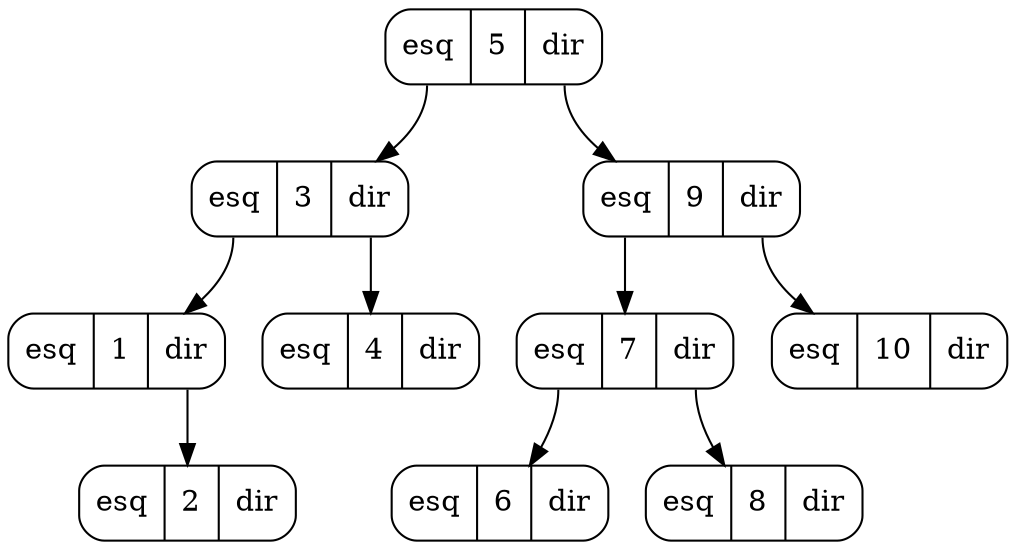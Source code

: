 digraph G{ 
"5" [ label= " <f0>esq | <f1> 5 | <f2>dir " , shape=Mrecord]"5" [ label= " <f0>esq | <f1> 5 | <f2>dir " , shape=Mrecord]"3" [ label= " <f0>esq | <f1> 3 | <f2>dir " , shape=Mrecord]"1" [ label= " <f0>esq | <f1> 1 | <f2>dir " , shape=Mrecord]"2" [ label= " <f0>esq | <f1> 2 | <f2>dir " , shape=Mrecord]"1":f2 -> "2" "3":f0 -> "1" "4" [ label= " <f0>esq | <f1> 4 | <f2>dir " , shape=Mrecord]"3":f2 -> "4" "5":f0 -> "3" "9" [ label= " <f0>esq | <f1> 9 | <f2>dir " , shape=Mrecord]"7" [ label= " <f0>esq | <f1> 7 | <f2>dir " , shape=Mrecord]"6" [ label= " <f0>esq | <f1> 6 | <f2>dir " , shape=Mrecord]"7":f0 -> "6" "8" [ label= " <f0>esq | <f1> 8 | <f2>dir " , shape=Mrecord]"7":f2 -> "8" "9":f0 -> "7" "10" [ label= " <f0>esq | <f1> 10 | <f2>dir " , shape=Mrecord]"9":f2 -> "10" "5":f2 -> "9"  } 
